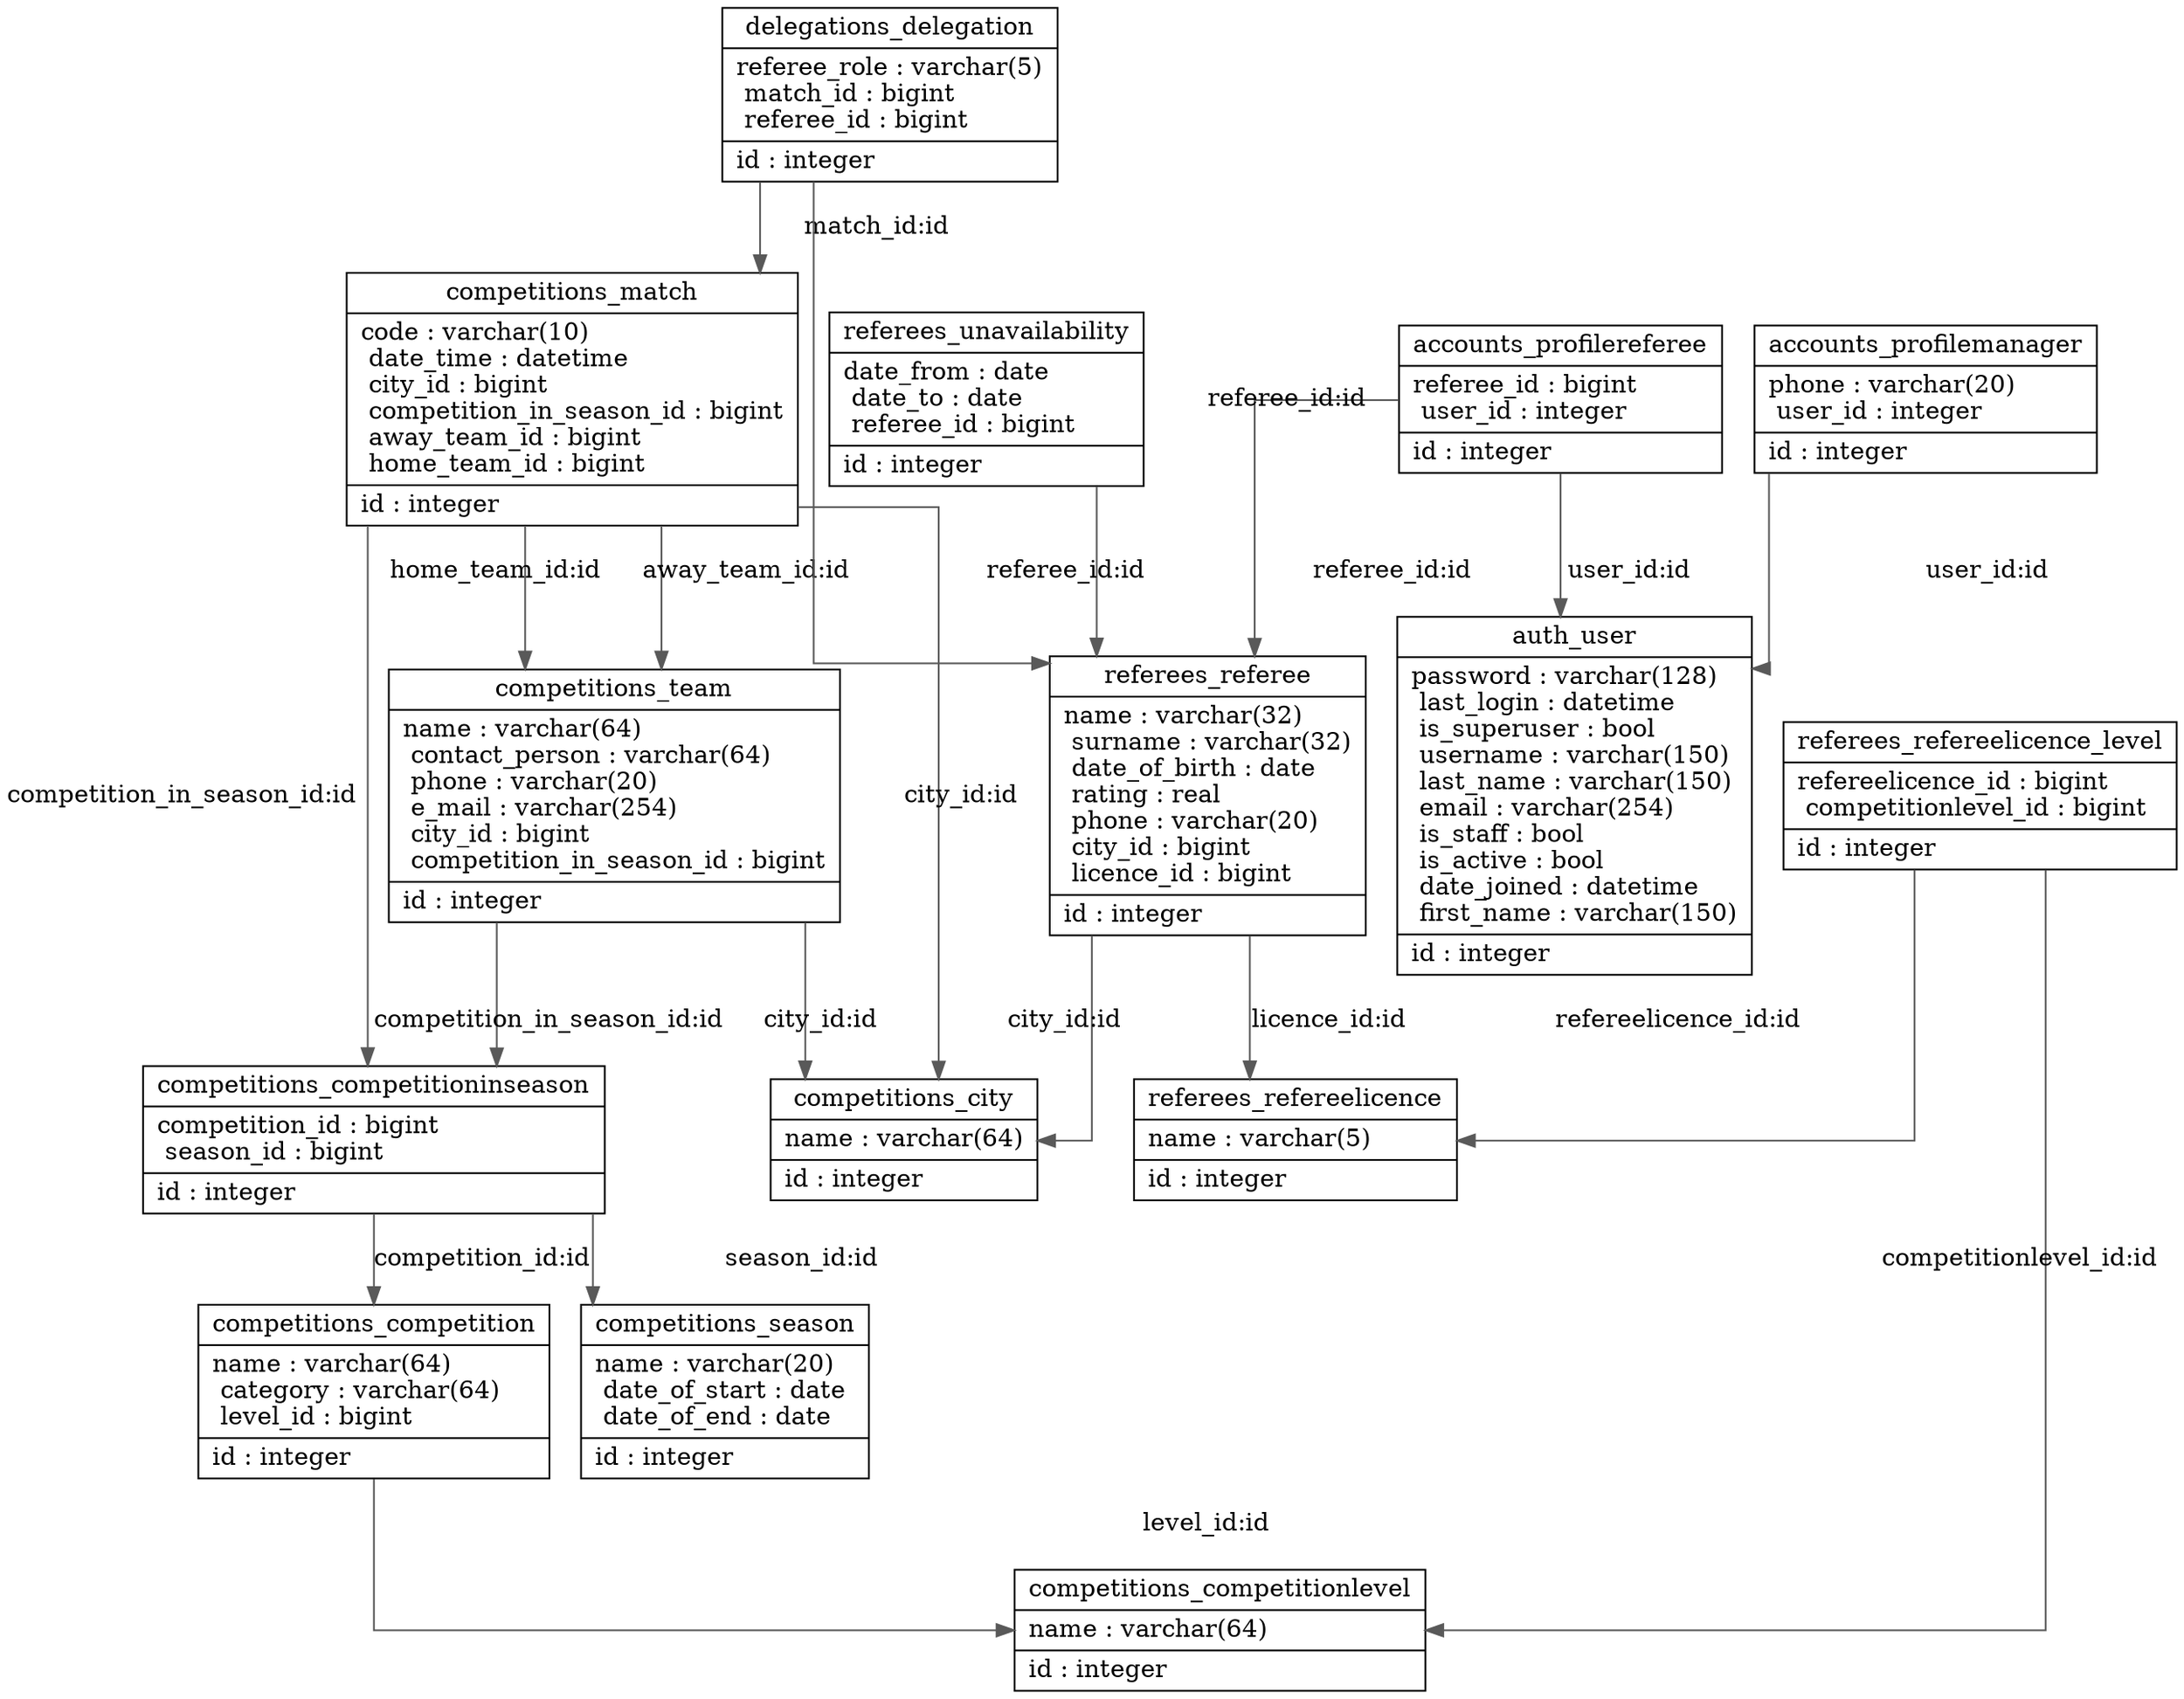 digraph "competitions_city" {

splines  = ortho;
fontname = "Inconsolata";

node [colorscheme = ylgnbu4];
edge [colorscheme = dark28, dir = both];

accounts_profilemanager          [shape = record, pos = "3.736,16.088!"    , label = "{ accounts_profilemanager |  phone : varchar(20)\l  user_id : integer\l| id : integer\l }"];
accounts_profilereferee          [shape = record, pos = "3.903,13.764!"    , label = "{ accounts_profilereferee |  referee_id : bigint\l  user_id : integer\l| id : integer\l }"];
auth_user                        [shape = record, pos = "9.120,16.042!"    , label = "{ auth_user |  password : varchar(128)\l  last_login : datetime\l  is_superuser : bool\l  username : varchar(150)\l  last_name : varchar(150)\l  email : varchar(254)\l  is_staff : bool\l  is_active : bool\l  date_joined : datetime\l  first_name : varchar(150)\l| id : integer\l }"];
competitions_city                [shape = record, pos = "4.073,10.449!"    , label = "{ competitions_city |  name : varchar(64)\l| id : integer\l }"];
competitions_competition         [shape = record, pos = "-6.507,3.549!"    , label = "{ competitions_competition |  name : varchar(64)\l  category : varchar(64)\l  level_id : bigint\l| id : integer\l }"];
competitions_competitioninseason [shape = record, pos = "-0.753,3.216!"    , label = "{ competitions_competitioninseason |  competition_id : bigint\l  season_id : bigint\l| id : integer\l }"];
competitions_competitionlevel    [shape = record, pos = "-6.785,6.819!"    , label = "{ competitions_competitionlevel |  name : varchar(64)\l| id : integer\l }"];
competitions_match               [shape = record, pos = "0.049,7.170!"     , label = "{ competitions_match |  code : varchar(10)\l  date_time : datetime\l  city_id : bigint\l  competition_in_season_id : bigint\l  away_team_id : bigint\l  home_team_id : bigint\l| id : integer\l }"];
competitions_season              [shape = record, pos = "6.207,3.549!"     , label = "{ competitions_season |  name : varchar(20)\l  date_of_start : date\l  date_of_end : date\l| id : integer\l }"];
competitions_team                [shape = record, pos = "7.038,8.041!"     , label = "{ competitions_team |  name : varchar(64)\l  contact_person : varchar(64)\l  phone : varchar(20)\l  e_mail : varchar(254)\l  city_id : bigint\l  competition_in_season_id : bigint\l| id : integer\l }"];
delegations_delegation           [shape = record, pos = "-0.960,10.576!"   , label = "{ delegations_delegation |  referee_role : varchar(5)\l  match_id : bigint\l  referee_id : bigint\l| id : integer\l }"];
referees_referee                 [shape = record, pos = "-0.809,15.431!"   , label = "{ referees_referee |  name : varchar(32)\l  surname : varchar(32)\l  date_of_birth : date\l  rating : real\l  phone : varchar(20)\l  city_id : bigint\l  licence_id : bigint\l| id : integer\l }"];
referees_refereelicence          [shape = record, pos = "-6.355,13.042!"   , label = "{ referees_refereelicence |  name : varchar(5)\l| id : integer\l }"];
referees_refereelicence_level    [shape = record, pos = "-6.688,9.842!"    , label = "{ referees_refereelicence_level |  refereelicence_id : bigint\l  competitionlevel_id : bigint\l| id : integer\l }"];
referees_unavailability          [shape = record, pos = "-6.299,15.908!"   , label = "{ referees_unavailability |  date_from : date\l  date_to : date\l  referee_id : bigint\l| id : integer\l }"];

accounts_profilemanager          -> auth_user                        [color = "#595959", style = solid , arrowtail = none    , arrowhead = normal  , taillabel = "", label = "user_id:id", headlabel = ""];
accounts_profilereferee          -> auth_user                        [color = "#595959", style = solid , arrowtail = none    , arrowhead = normal  , taillabel = "", label = "user_id:id", headlabel = ""];
accounts_profilereferee          -> referees_referee                 [color = "#595959", style = solid , arrowtail = none    , arrowhead = normal  , taillabel = "", label = "referee_id:id", headlabel = ""];
competitions_competition         -> competitions_competitionlevel    [color = "#595959", style = solid , arrowtail = none    , arrowhead = normal  , taillabel = "", label = "level_id:id", headlabel = ""];
competitions_competitioninseason -> competitions_competition         [color = "#595959", style = solid , arrowtail = none    , arrowhead = normal  , taillabel = "", label = "competition_id:id", headlabel = ""];
competitions_competitioninseason -> competitions_season              [color = "#595959", style = solid , arrowtail = none    , arrowhead = normal  , taillabel = "", label = "season_id:id", headlabel = ""];
competitions_match               -> competitions_city                [color = "#595959", style = solid , arrowtail = none    , arrowhead = normal  , taillabel = "", label = "city_id:id", headlabel = ""];
competitions_match               -> competitions_competitioninseason [color = "#595959", style = solid , arrowtail = none    , arrowhead = normal  , taillabel = "", label = "competition_in_season_id:id", headlabel = ""];
competitions_match               -> competitions_team                [color = "#595959", style = solid , arrowtail = none    , arrowhead = normal  , taillabel = "", label = "home_team_id:id", headlabel = ""];
competitions_match               -> competitions_team                [color = "#595959", style = solid , arrowtail = none    , arrowhead = normal  , taillabel = "", label = "away_team_id:id", headlabel = ""];
competitions_team                -> competitions_city                [color = "#595959", style = solid , arrowtail = none    , arrowhead = normal  , taillabel = "", label = "city_id:id", headlabel = ""];
competitions_team                -> competitions_competitioninseason [color = "#595959", style = solid , arrowtail = none    , arrowhead = normal  , taillabel = "", label = "competition_in_season_id:id", headlabel = ""];
delegations_delegation           -> competitions_match               [color = "#595959", style = solid , arrowtail = none    , arrowhead = normal  , taillabel = "", label = "match_id:id", headlabel = ""];
delegations_delegation           -> referees_referee                 [color = "#595959", style = solid , arrowtail = none    , arrowhead = normal  , taillabel = "", label = "referee_id:id", headlabel = ""];
referees_referee                 -> competitions_city                [color = "#595959", style = solid , arrowtail = none    , arrowhead = normal  , taillabel = "", label = "city_id:id", headlabel = ""];
referees_referee                 -> referees_refereelicence          [color = "#595959", style = solid , arrowtail = none    , arrowhead = normal  , taillabel = "", label = "licence_id:id", headlabel = ""];
referees_refereelicence_level    -> competitions_competitionlevel    [color = "#595959", style = solid , arrowtail = none    , arrowhead = normal  , taillabel = "", label = "competitionlevel_id:id", headlabel = ""];
referees_refereelicence_level    -> referees_refereelicence          [color = "#595959", style = solid , arrowtail = none    , arrowhead = normal  , taillabel = "", label = "refereelicence_id:id", headlabel = ""];
referees_unavailability          -> referees_referee                 [color = "#595959", style = solid , arrowtail = none    , arrowhead = normal  , taillabel = "", label = "referee_id:id", headlabel = ""];

}
